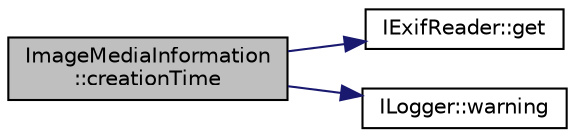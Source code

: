 digraph "ImageMediaInformation::creationTime"
{
 // LATEX_PDF_SIZE
  edge [fontname="Helvetica",fontsize="10",labelfontname="Helvetica",labelfontsize="10"];
  node [fontname="Helvetica",fontsize="10",shape=record];
  rankdir="LR";
  Node1 [label="ImageMediaInformation\l::creationTime",height=0.2,width=0.4,color="black", fillcolor="grey75", style="filled", fontcolor="black",tooltip=" "];
  Node1 -> Node2 [color="midnightblue",fontsize="10",style="solid",fontname="Helvetica"];
  Node2 [label="IExifReader::get",height=0.2,width=0.4,color="black", fillcolor="white", style="filled",URL="$struct_i_exif_reader.html#a54fc0a8ecb125a37397a66a98e773f46",tooltip=" "];
  Node1 -> Node3 [color="midnightblue",fontsize="10",style="solid",fontname="Helvetica"];
  Node3 [label="ILogger::warning",height=0.2,width=0.4,color="black", fillcolor="white", style="filled",URL="$struct_i_logger.html#ae33bf026a2c928af4befa8903be0417d",tooltip=" "];
}
